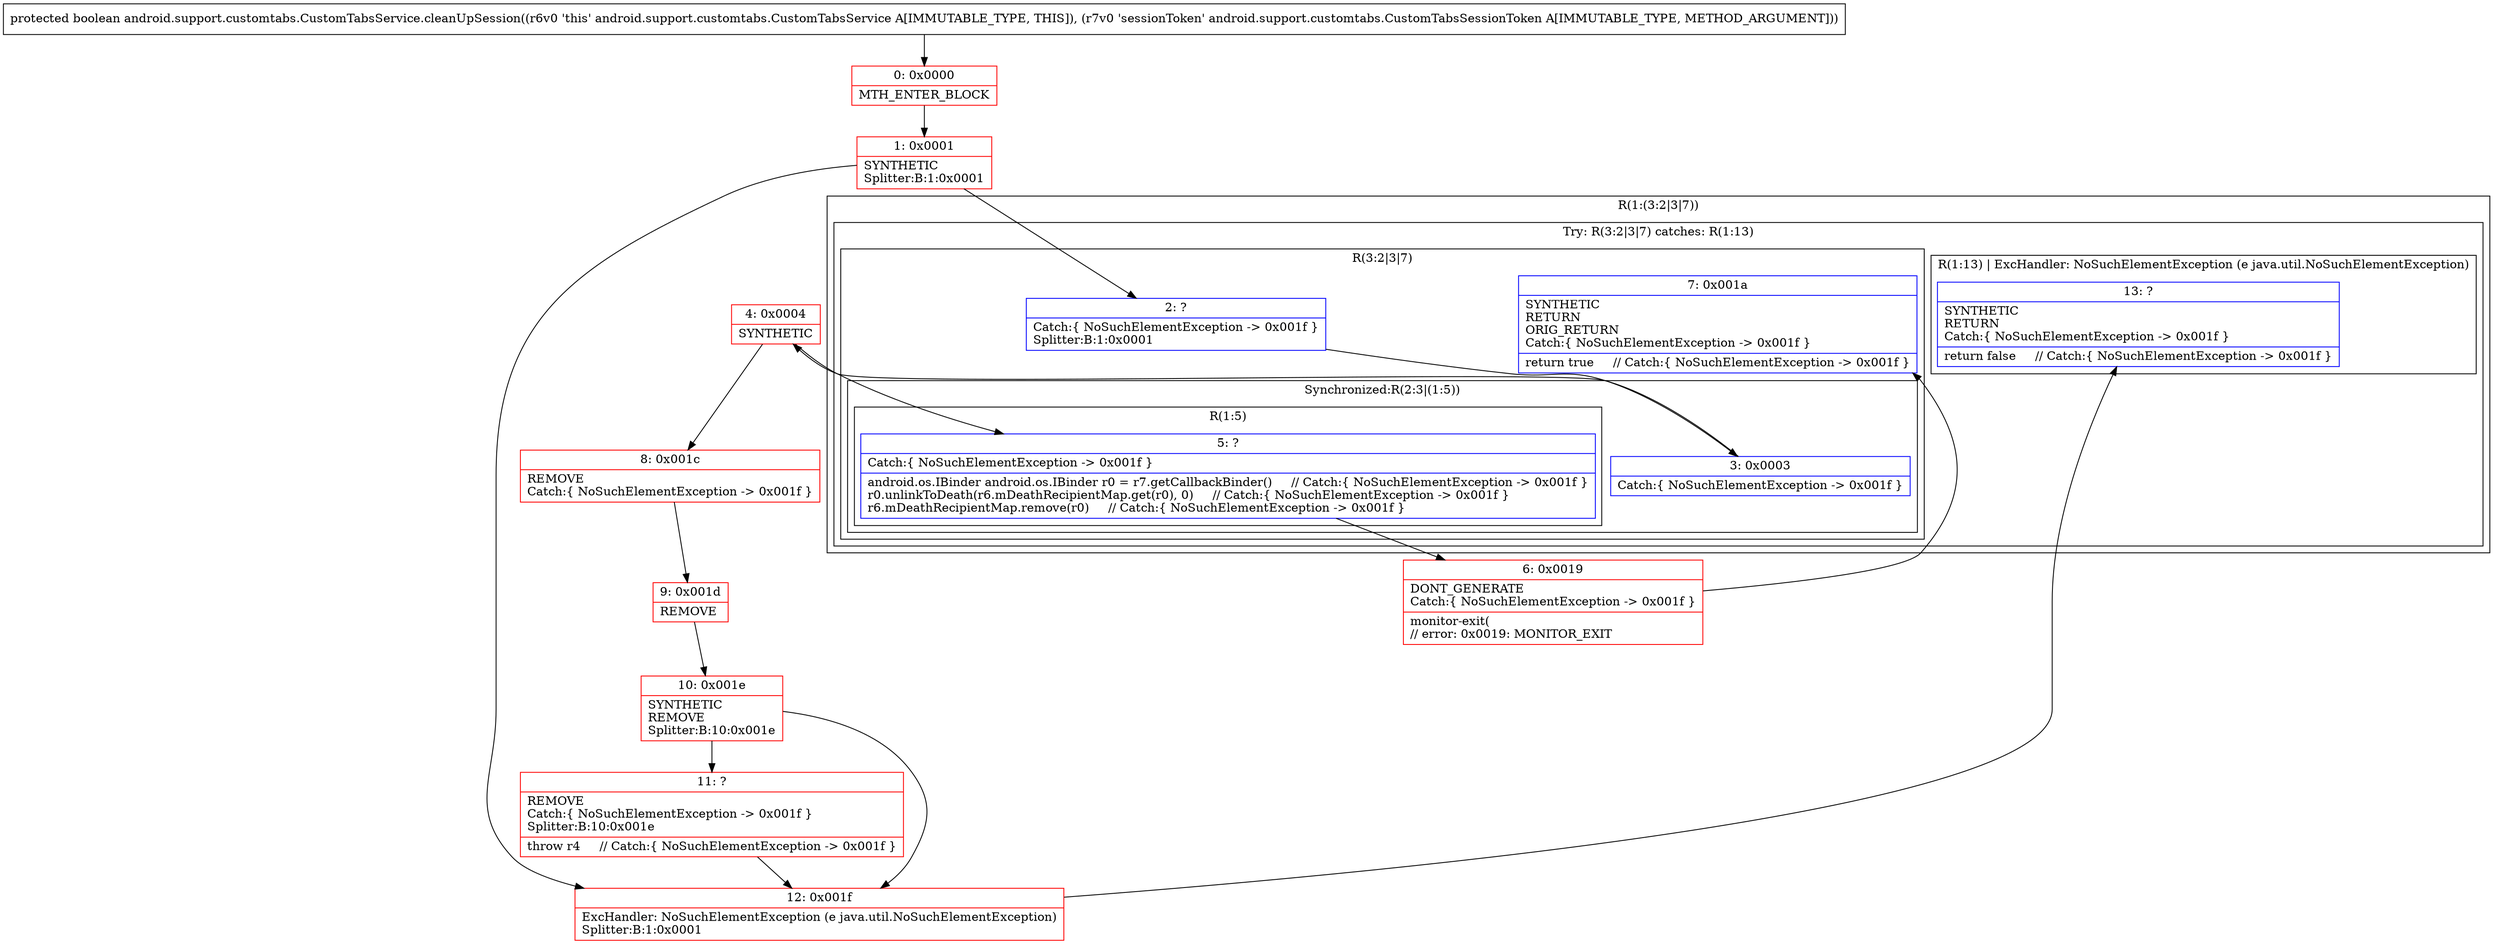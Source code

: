 digraph "CFG forandroid.support.customtabs.CustomTabsService.cleanUpSession(Landroid\/support\/customtabs\/CustomTabsSessionToken;)Z" {
subgraph cluster_Region_976801722 {
label = "R(1:(3:2|3|7))";
node [shape=record,color=blue];
subgraph cluster_TryCatchRegion_1183391058 {
label = "Try: R(3:2|3|7) catches: R(1:13)";
node [shape=record,color=blue];
subgraph cluster_Region_2019307386 {
label = "R(3:2|3|7)";
node [shape=record,color=blue];
Node_2 [shape=record,label="{2\:\ ?|Catch:\{ NoSuchElementException \-\> 0x001f \}\lSplitter:B:1:0x0001\l}"];
subgraph cluster_SynchronizedRegion_13808948 {
label = "Synchronized:R(2:3|(1:5))";
node [shape=record,color=blue];
Node_3 [shape=record,label="{3\:\ 0x0003|Catch:\{ NoSuchElementException \-\> 0x001f \}\l}"];
subgraph cluster_Region_33381394 {
label = "R(1:5)";
node [shape=record,color=blue];
Node_5 [shape=record,label="{5\:\ ?|Catch:\{ NoSuchElementException \-\> 0x001f \}\l|android.os.IBinder android.os.IBinder r0 = r7.getCallbackBinder()     \/\/ Catch:\{ NoSuchElementException \-\> 0x001f \}\lr0.unlinkToDeath(r6.mDeathRecipientMap.get(r0), 0)     \/\/ Catch:\{ NoSuchElementException \-\> 0x001f \}\lr6.mDeathRecipientMap.remove(r0)     \/\/ Catch:\{ NoSuchElementException \-\> 0x001f \}\l}"];
}
}
Node_7 [shape=record,label="{7\:\ 0x001a|SYNTHETIC\lRETURN\lORIG_RETURN\lCatch:\{ NoSuchElementException \-\> 0x001f \}\l|return true     \/\/ Catch:\{ NoSuchElementException \-\> 0x001f \}\l}"];
}
subgraph cluster_Region_2087448459 {
label = "R(1:13) | ExcHandler: NoSuchElementException (e java.util.NoSuchElementException)\l";
node [shape=record,color=blue];
Node_13 [shape=record,label="{13\:\ ?|SYNTHETIC\lRETURN\lCatch:\{ NoSuchElementException \-\> 0x001f \}\l|return false     \/\/ Catch:\{ NoSuchElementException \-\> 0x001f \}\l}"];
}
}
}
subgraph cluster_Region_2087448459 {
label = "R(1:13) | ExcHandler: NoSuchElementException (e java.util.NoSuchElementException)\l";
node [shape=record,color=blue];
Node_13 [shape=record,label="{13\:\ ?|SYNTHETIC\lRETURN\lCatch:\{ NoSuchElementException \-\> 0x001f \}\l|return false     \/\/ Catch:\{ NoSuchElementException \-\> 0x001f \}\l}"];
}
Node_0 [shape=record,color=red,label="{0\:\ 0x0000|MTH_ENTER_BLOCK\l}"];
Node_1 [shape=record,color=red,label="{1\:\ 0x0001|SYNTHETIC\lSplitter:B:1:0x0001\l}"];
Node_4 [shape=record,color=red,label="{4\:\ 0x0004|SYNTHETIC\l}"];
Node_6 [shape=record,color=red,label="{6\:\ 0x0019|DONT_GENERATE\lCatch:\{ NoSuchElementException \-\> 0x001f \}\l|monitor\-exit(\l\/\/ error: 0x0019: MONITOR_EXIT  \l}"];
Node_8 [shape=record,color=red,label="{8\:\ 0x001c|REMOVE\lCatch:\{ NoSuchElementException \-\> 0x001f \}\l}"];
Node_9 [shape=record,color=red,label="{9\:\ 0x001d|REMOVE\l}"];
Node_10 [shape=record,color=red,label="{10\:\ 0x001e|SYNTHETIC\lREMOVE\lSplitter:B:10:0x001e\l}"];
Node_11 [shape=record,color=red,label="{11\:\ ?|REMOVE\lCatch:\{ NoSuchElementException \-\> 0x001f \}\lSplitter:B:10:0x001e\l|throw r4     \/\/ Catch:\{ NoSuchElementException \-\> 0x001f \}\l}"];
Node_12 [shape=record,color=red,label="{12\:\ 0x001f|ExcHandler: NoSuchElementException (e java.util.NoSuchElementException)\lSplitter:B:1:0x0001\l}"];
MethodNode[shape=record,label="{protected boolean android.support.customtabs.CustomTabsService.cleanUpSession((r6v0 'this' android.support.customtabs.CustomTabsService A[IMMUTABLE_TYPE, THIS]), (r7v0 'sessionToken' android.support.customtabs.CustomTabsSessionToken A[IMMUTABLE_TYPE, METHOD_ARGUMENT])) }"];
MethodNode -> Node_0;
Node_2 -> Node_3;
Node_3 -> Node_4;
Node_5 -> Node_6;
Node_0 -> Node_1;
Node_1 -> Node_2;
Node_1 -> Node_12;
Node_4 -> Node_5;
Node_4 -> Node_8;
Node_6 -> Node_7;
Node_8 -> Node_9;
Node_9 -> Node_10;
Node_10 -> Node_11;
Node_10 -> Node_12;
Node_11 -> Node_12;
Node_12 -> Node_13;
}

